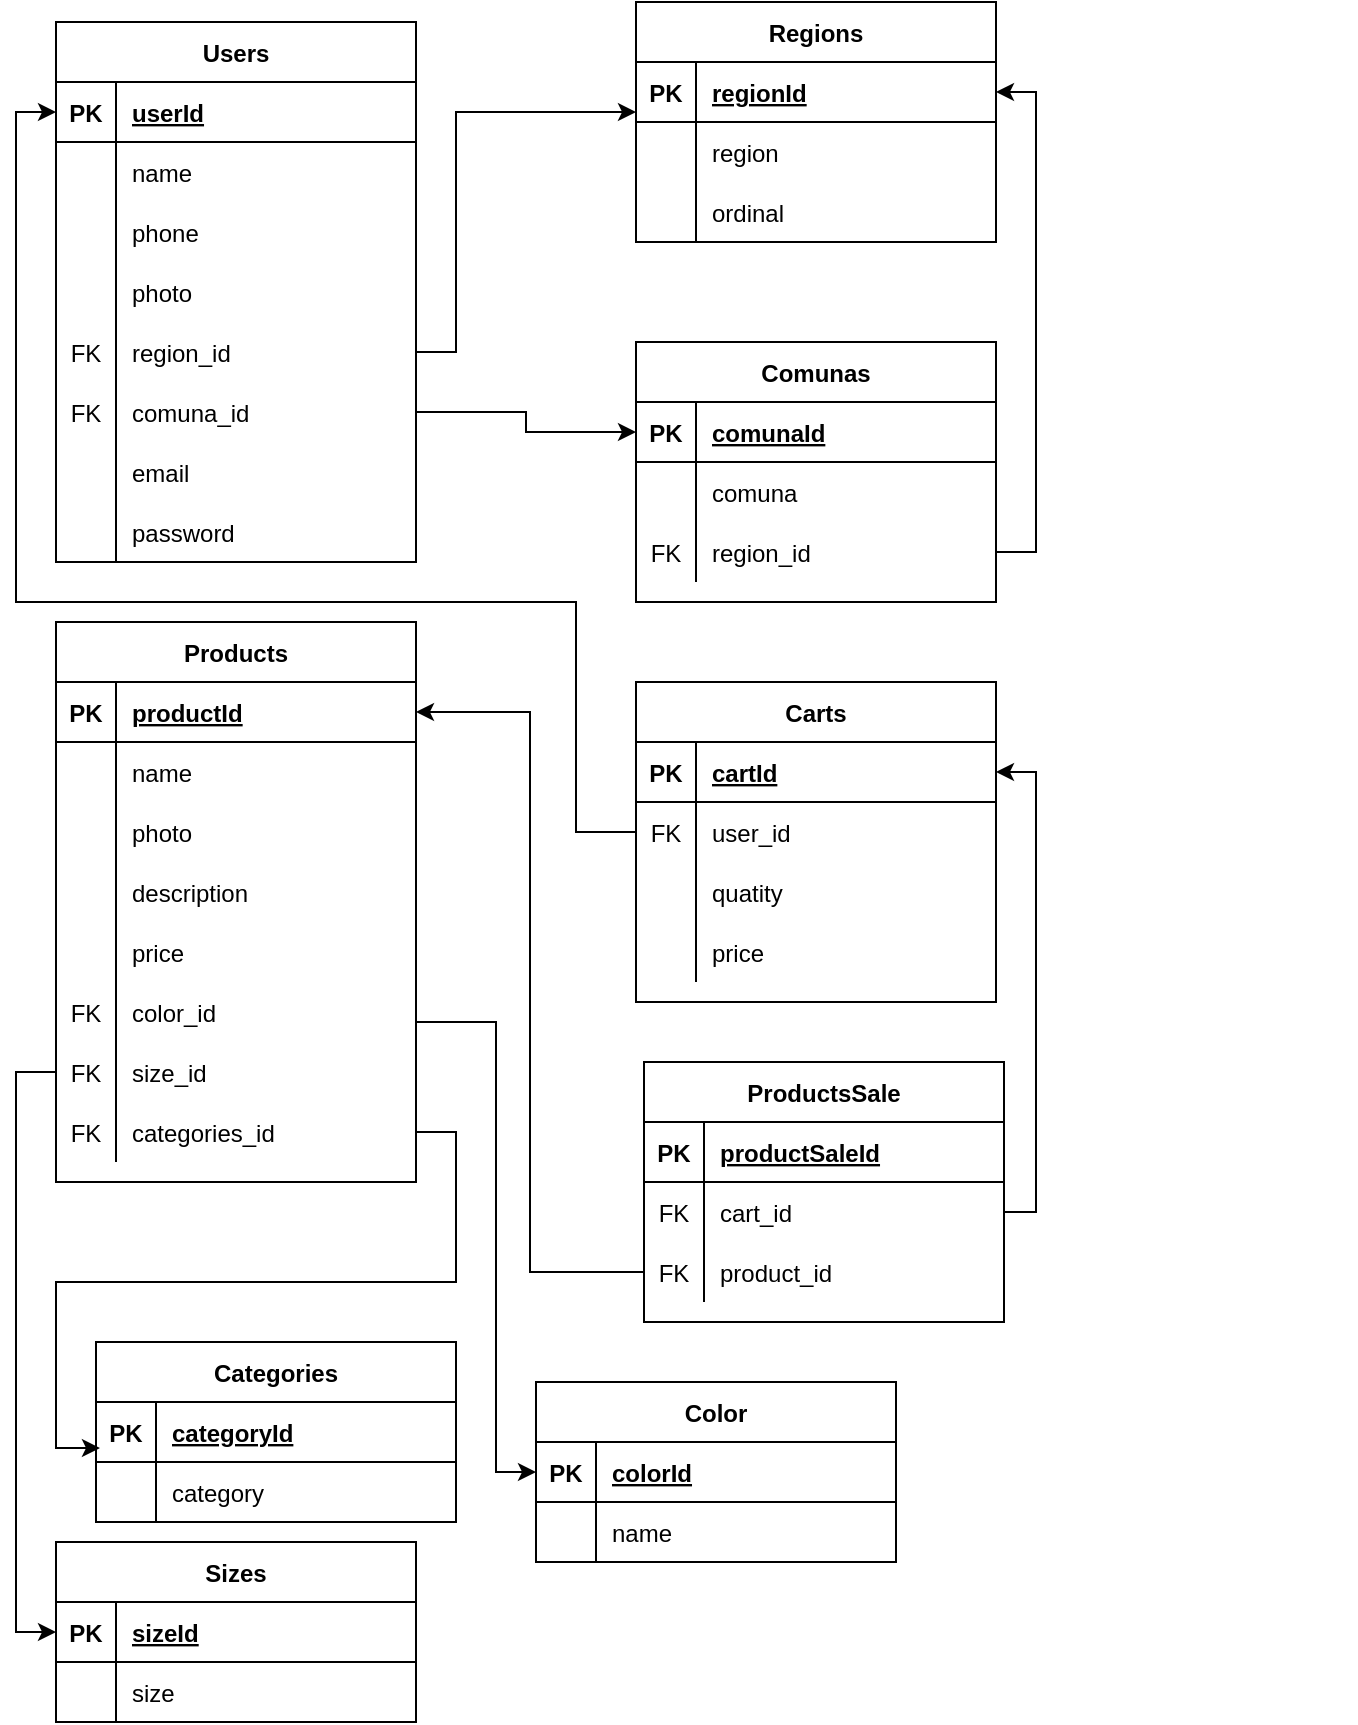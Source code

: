 <mxfile version="14.6.2" type="github">
  <diagram id="eKmeG7Pe0nA2a5U6Nq7D" name="Page-1">
    <mxGraphModel dx="700" dy="752" grid="1" gridSize="10" guides="1" tooltips="1" connect="1" arrows="1" fold="1" page="1" pageScale="1" pageWidth="827" pageHeight="1169" math="0" shadow="0">
      <root>
        <mxCell id="0" />
        <mxCell id="1" parent="0" />
        <mxCell id="IjkU4p1Ry7HqAlJTSLxm-30" value="" style="group" parent="1" vertex="1" connectable="0">
          <mxGeometry x="500" y="310" width="180" height="280" as="geometry" />
        </mxCell>
        <mxCell id="IjkU4p1Ry7HqAlJTSLxm-31" value="" style="group" parent="IjkU4p1Ry7HqAlJTSLxm-30" vertex="1" connectable="0">
          <mxGeometry x="-470" y="-290" width="180" height="280" as="geometry" />
        </mxCell>
        <mxCell id="IjkU4p1Ry7HqAlJTSLxm-1" value="Users" style="shape=table;startSize=30;container=1;collapsible=1;childLayout=tableLayout;fixedRows=1;rowLines=0;fontStyle=1;align=center;resizeLast=1;" parent="IjkU4p1Ry7HqAlJTSLxm-31" vertex="1">
          <mxGeometry width="180" height="270" as="geometry" />
        </mxCell>
        <mxCell id="IjkU4p1Ry7HqAlJTSLxm-2" value="" style="shape=partialRectangle;collapsible=0;dropTarget=0;pointerEvents=0;fillColor=none;top=0;left=0;bottom=1;right=0;points=[[0,0.5],[1,0.5]];portConstraint=eastwest;" parent="IjkU4p1Ry7HqAlJTSLxm-1" vertex="1">
          <mxGeometry y="30" width="180" height="30" as="geometry" />
        </mxCell>
        <mxCell id="IjkU4p1Ry7HqAlJTSLxm-3" value="PK" style="shape=partialRectangle;connectable=0;fillColor=none;top=0;left=0;bottom=0;right=0;fontStyle=1;overflow=hidden;" parent="IjkU4p1Ry7HqAlJTSLxm-2" vertex="1">
          <mxGeometry width="30" height="30" as="geometry" />
        </mxCell>
        <mxCell id="IjkU4p1Ry7HqAlJTSLxm-4" value="userId" style="shape=partialRectangle;connectable=0;fillColor=none;top=0;left=0;bottom=0;right=0;align=left;spacingLeft=6;fontStyle=5;overflow=hidden;" parent="IjkU4p1Ry7HqAlJTSLxm-2" vertex="1">
          <mxGeometry x="30" width="150" height="30" as="geometry" />
        </mxCell>
        <mxCell id="IjkU4p1Ry7HqAlJTSLxm-5" value="" style="shape=partialRectangle;collapsible=0;dropTarget=0;pointerEvents=0;fillColor=none;top=0;left=0;bottom=0;right=0;points=[[0,0.5],[1,0.5]];portConstraint=eastwest;" parent="IjkU4p1Ry7HqAlJTSLxm-1" vertex="1">
          <mxGeometry y="60" width="180" height="30" as="geometry" />
        </mxCell>
        <mxCell id="IjkU4p1Ry7HqAlJTSLxm-6" value="" style="shape=partialRectangle;connectable=0;fillColor=none;top=0;left=0;bottom=0;right=0;editable=1;overflow=hidden;" parent="IjkU4p1Ry7HqAlJTSLxm-5" vertex="1">
          <mxGeometry width="30" height="30" as="geometry" />
        </mxCell>
        <mxCell id="IjkU4p1Ry7HqAlJTSLxm-7" value="name" style="shape=partialRectangle;connectable=0;fillColor=none;top=0;left=0;bottom=0;right=0;align=left;spacingLeft=6;overflow=hidden;" parent="IjkU4p1Ry7HqAlJTSLxm-5" vertex="1">
          <mxGeometry x="30" width="150" height="30" as="geometry" />
        </mxCell>
        <mxCell id="IjkU4p1Ry7HqAlJTSLxm-8" value="" style="shape=partialRectangle;collapsible=0;dropTarget=0;pointerEvents=0;fillColor=none;top=0;left=0;bottom=0;right=0;points=[[0,0.5],[1,0.5]];portConstraint=eastwest;" parent="IjkU4p1Ry7HqAlJTSLxm-1" vertex="1">
          <mxGeometry y="90" width="180" height="30" as="geometry" />
        </mxCell>
        <mxCell id="IjkU4p1Ry7HqAlJTSLxm-9" value="" style="shape=partialRectangle;connectable=0;fillColor=none;top=0;left=0;bottom=0;right=0;editable=1;overflow=hidden;" parent="IjkU4p1Ry7HqAlJTSLxm-8" vertex="1">
          <mxGeometry width="30" height="30" as="geometry" />
        </mxCell>
        <mxCell id="IjkU4p1Ry7HqAlJTSLxm-10" value="phone" style="shape=partialRectangle;connectable=0;fillColor=none;top=0;left=0;bottom=0;right=0;align=left;spacingLeft=6;overflow=hidden;" parent="IjkU4p1Ry7HqAlJTSLxm-8" vertex="1">
          <mxGeometry x="30" width="150" height="30" as="geometry" />
        </mxCell>
        <mxCell id="IjkU4p1Ry7HqAlJTSLxm-11" value="" style="shape=partialRectangle;collapsible=0;dropTarget=0;pointerEvents=0;fillColor=none;top=0;left=0;bottom=0;right=0;points=[[0,0.5],[1,0.5]];portConstraint=eastwest;" parent="IjkU4p1Ry7HqAlJTSLxm-1" vertex="1">
          <mxGeometry y="120" width="180" height="30" as="geometry" />
        </mxCell>
        <mxCell id="IjkU4p1Ry7HqAlJTSLxm-12" value="" style="shape=partialRectangle;connectable=0;fillColor=none;top=0;left=0;bottom=0;right=0;editable=1;overflow=hidden;" parent="IjkU4p1Ry7HqAlJTSLxm-11" vertex="1">
          <mxGeometry width="30" height="30" as="geometry" />
        </mxCell>
        <mxCell id="IjkU4p1Ry7HqAlJTSLxm-13" value="photo" style="shape=partialRectangle;connectable=0;fillColor=none;top=0;left=0;bottom=0;right=0;align=left;spacingLeft=6;overflow=hidden;" parent="IjkU4p1Ry7HqAlJTSLxm-11" vertex="1">
          <mxGeometry x="30" width="150" height="30" as="geometry" />
        </mxCell>
        <mxCell id="IjkU4p1Ry7HqAlJTSLxm-48" value="" style="shape=partialRectangle;collapsible=0;dropTarget=0;pointerEvents=0;fillColor=none;top=0;left=0;bottom=0;right=0;points=[[0,0.5],[1,0.5]];portConstraint=eastwest;" parent="IjkU4p1Ry7HqAlJTSLxm-1" vertex="1">
          <mxGeometry y="150" width="180" height="30" as="geometry" />
        </mxCell>
        <mxCell id="IjkU4p1Ry7HqAlJTSLxm-49" value="FK" style="shape=partialRectangle;connectable=0;fillColor=none;top=0;left=0;bottom=0;right=0;editable=1;overflow=hidden;" parent="IjkU4p1Ry7HqAlJTSLxm-48" vertex="1">
          <mxGeometry width="30" height="30" as="geometry" />
        </mxCell>
        <mxCell id="IjkU4p1Ry7HqAlJTSLxm-50" value="region_id" style="shape=partialRectangle;connectable=0;fillColor=none;top=0;left=0;bottom=0;right=0;align=left;spacingLeft=6;overflow=hidden;" parent="IjkU4p1Ry7HqAlJTSLxm-48" vertex="1">
          <mxGeometry x="30" width="150" height="30" as="geometry" />
        </mxCell>
        <mxCell id="IjkU4p1Ry7HqAlJTSLxm-67" value="" style="shape=partialRectangle;collapsible=0;dropTarget=0;pointerEvents=0;fillColor=none;top=0;left=0;bottom=0;right=0;points=[[0,0.5],[1,0.5]];portConstraint=eastwest;" parent="IjkU4p1Ry7HqAlJTSLxm-1" vertex="1">
          <mxGeometry y="180" width="180" height="30" as="geometry" />
        </mxCell>
        <mxCell id="IjkU4p1Ry7HqAlJTSLxm-68" value="" style="shape=partialRectangle;connectable=0;fillColor=none;top=0;left=0;bottom=0;right=0;editable=1;overflow=hidden;" parent="IjkU4p1Ry7HqAlJTSLxm-67" vertex="1">
          <mxGeometry width="30" height="30" as="geometry" />
        </mxCell>
        <mxCell id="IjkU4p1Ry7HqAlJTSLxm-69" value="comuna_id" style="shape=partialRectangle;connectable=0;fillColor=none;top=0;left=0;bottom=0;right=0;align=left;spacingLeft=6;overflow=hidden;" parent="IjkU4p1Ry7HqAlJTSLxm-67" vertex="1">
          <mxGeometry x="30" width="150" height="30" as="geometry" />
        </mxCell>
        <mxCell id="IjkU4p1Ry7HqAlJTSLxm-70" value="" style="shape=partialRectangle;collapsible=0;dropTarget=0;pointerEvents=0;fillColor=none;top=0;left=0;bottom=0;right=0;points=[[0,0.5],[1,0.5]];portConstraint=eastwest;" parent="IjkU4p1Ry7HqAlJTSLxm-1" vertex="1">
          <mxGeometry y="210" width="180" height="30" as="geometry" />
        </mxCell>
        <mxCell id="IjkU4p1Ry7HqAlJTSLxm-71" value="" style="shape=partialRectangle;connectable=0;fillColor=none;top=0;left=0;bottom=0;right=0;editable=1;overflow=hidden;" parent="IjkU4p1Ry7HqAlJTSLxm-70" vertex="1">
          <mxGeometry width="30" height="30" as="geometry" />
        </mxCell>
        <mxCell id="IjkU4p1Ry7HqAlJTSLxm-72" value="email" style="shape=partialRectangle;connectable=0;fillColor=none;top=0;left=0;bottom=0;right=0;align=left;spacingLeft=6;overflow=hidden;" parent="IjkU4p1Ry7HqAlJTSLxm-70" vertex="1">
          <mxGeometry x="30" width="150" height="30" as="geometry" />
        </mxCell>
        <mxCell id="IjkU4p1Ry7HqAlJTSLxm-73" value="" style="shape=partialRectangle;collapsible=0;dropTarget=0;pointerEvents=0;fillColor=none;top=0;left=0;bottom=0;right=0;points=[[0,0.5],[1,0.5]];portConstraint=eastwest;" parent="IjkU4p1Ry7HqAlJTSLxm-1" vertex="1">
          <mxGeometry y="240" width="180" height="30" as="geometry" />
        </mxCell>
        <mxCell id="IjkU4p1Ry7HqAlJTSLxm-74" value="" style="shape=partialRectangle;connectable=0;fillColor=none;top=0;left=0;bottom=0;right=0;editable=1;overflow=hidden;" parent="IjkU4p1Ry7HqAlJTSLxm-73" vertex="1">
          <mxGeometry width="30" height="30" as="geometry" />
        </mxCell>
        <mxCell id="IjkU4p1Ry7HqAlJTSLxm-75" value="password" style="shape=partialRectangle;connectable=0;fillColor=none;top=0;left=0;bottom=0;right=0;align=left;spacingLeft=6;overflow=hidden;" parent="IjkU4p1Ry7HqAlJTSLxm-73" vertex="1">
          <mxGeometry x="30" width="150" height="30" as="geometry" />
        </mxCell>
        <mxCell id="IjkU4p1Ry7HqAlJTSLxm-14" value="" style="shape=partialRectangle;collapsible=0;dropTarget=0;pointerEvents=0;fillColor=none;top=0;left=0;bottom=0;right=0;points=[[0,0.5],[1,0.5]];portConstraint=eastwest;" parent="IjkU4p1Ry7HqAlJTSLxm-31" vertex="1">
          <mxGeometry y="150" width="180" height="30" as="geometry" />
        </mxCell>
        <mxCell id="IjkU4p1Ry7HqAlJTSLxm-17" value="" style="shape=partialRectangle;collapsible=0;dropTarget=0;pointerEvents=0;fillColor=none;top=0;left=0;bottom=0;right=0;points=[[0,0.5],[1,0.5]];portConstraint=eastwest;" parent="IjkU4p1Ry7HqAlJTSLxm-31" vertex="1">
          <mxGeometry y="180" width="180" height="30" as="geometry" />
        </mxCell>
        <mxCell id="IjkU4p1Ry7HqAlJTSLxm-18" value="FK" style="shape=partialRectangle;connectable=0;fillColor=none;top=0;left=0;bottom=0;right=0;editable=1;overflow=hidden;" parent="IjkU4p1Ry7HqAlJTSLxm-17" vertex="1">
          <mxGeometry width="30" height="30" as="geometry" />
        </mxCell>
        <mxCell id="IjkU4p1Ry7HqAlJTSLxm-23" value="" style="shape=partialRectangle;collapsible=0;dropTarget=0;pointerEvents=0;fillColor=none;top=0;left=0;bottom=0;right=0;points=[[0,0.5],[1,0.5]];portConstraint=eastwest;" parent="IjkU4p1Ry7HqAlJTSLxm-31" vertex="1">
          <mxGeometry y="245" width="180" height="30" as="geometry" />
        </mxCell>
        <mxCell id="IjkU4p1Ry7HqAlJTSLxm-24" value="" style="shape=partialRectangle;connectable=0;fillColor=none;top=0;left=0;bottom=0;right=0;editable=1;overflow=hidden;" parent="IjkU4p1Ry7HqAlJTSLxm-23" vertex="1">
          <mxGeometry width="30" height="30" as="geometry" />
        </mxCell>
        <mxCell id="IjkU4p1Ry7HqAlJTSLxm-32" value="Products" style="shape=table;startSize=30;container=1;collapsible=1;childLayout=tableLayout;fixedRows=1;rowLines=0;fontStyle=1;align=center;resizeLast=1;" parent="1" vertex="1">
          <mxGeometry x="30" y="320" width="180" height="280" as="geometry" />
        </mxCell>
        <mxCell id="IjkU4p1Ry7HqAlJTSLxm-33" value="" style="shape=partialRectangle;collapsible=0;dropTarget=0;pointerEvents=0;fillColor=none;top=0;left=0;bottom=1;right=0;points=[[0,0.5],[1,0.5]];portConstraint=eastwest;" parent="IjkU4p1Ry7HqAlJTSLxm-32" vertex="1">
          <mxGeometry y="30" width="180" height="30" as="geometry" />
        </mxCell>
        <mxCell id="IjkU4p1Ry7HqAlJTSLxm-34" value="PK" style="shape=partialRectangle;connectable=0;fillColor=none;top=0;left=0;bottom=0;right=0;fontStyle=1;overflow=hidden;" parent="IjkU4p1Ry7HqAlJTSLxm-33" vertex="1">
          <mxGeometry width="30" height="30" as="geometry" />
        </mxCell>
        <mxCell id="IjkU4p1Ry7HqAlJTSLxm-35" value="productId" style="shape=partialRectangle;connectable=0;fillColor=none;top=0;left=0;bottom=0;right=0;align=left;spacingLeft=6;fontStyle=5;overflow=hidden;" parent="IjkU4p1Ry7HqAlJTSLxm-33" vertex="1">
          <mxGeometry x="30" width="150" height="30" as="geometry" />
        </mxCell>
        <mxCell id="IjkU4p1Ry7HqAlJTSLxm-36" value="" style="shape=partialRectangle;collapsible=0;dropTarget=0;pointerEvents=0;fillColor=none;top=0;left=0;bottom=0;right=0;points=[[0,0.5],[1,0.5]];portConstraint=eastwest;" parent="IjkU4p1Ry7HqAlJTSLxm-32" vertex="1">
          <mxGeometry y="60" width="180" height="30" as="geometry" />
        </mxCell>
        <mxCell id="IjkU4p1Ry7HqAlJTSLxm-37" value="" style="shape=partialRectangle;connectable=0;fillColor=none;top=0;left=0;bottom=0;right=0;editable=1;overflow=hidden;" parent="IjkU4p1Ry7HqAlJTSLxm-36" vertex="1">
          <mxGeometry width="30" height="30" as="geometry" />
        </mxCell>
        <mxCell id="IjkU4p1Ry7HqAlJTSLxm-38" value="name" style="shape=partialRectangle;connectable=0;fillColor=none;top=0;left=0;bottom=0;right=0;align=left;spacingLeft=6;overflow=hidden;" parent="IjkU4p1Ry7HqAlJTSLxm-36" vertex="1">
          <mxGeometry x="30" width="150" height="30" as="geometry" />
        </mxCell>
        <mxCell id="IjkU4p1Ry7HqAlJTSLxm-39" value="" style="shape=partialRectangle;collapsible=0;dropTarget=0;pointerEvents=0;fillColor=none;top=0;left=0;bottom=0;right=0;points=[[0,0.5],[1,0.5]];portConstraint=eastwest;" parent="IjkU4p1Ry7HqAlJTSLxm-32" vertex="1">
          <mxGeometry y="90" width="180" height="30" as="geometry" />
        </mxCell>
        <mxCell id="IjkU4p1Ry7HqAlJTSLxm-40" value="" style="shape=partialRectangle;connectable=0;fillColor=none;top=0;left=0;bottom=0;right=0;editable=1;overflow=hidden;" parent="IjkU4p1Ry7HqAlJTSLxm-39" vertex="1">
          <mxGeometry width="30" height="30" as="geometry" />
        </mxCell>
        <mxCell id="IjkU4p1Ry7HqAlJTSLxm-41" value="photo" style="shape=partialRectangle;connectable=0;fillColor=none;top=0;left=0;bottom=0;right=0;align=left;spacingLeft=6;overflow=hidden;" parent="IjkU4p1Ry7HqAlJTSLxm-39" vertex="1">
          <mxGeometry x="30" width="150" height="30" as="geometry" />
        </mxCell>
        <mxCell id="IjkU4p1Ry7HqAlJTSLxm-42" value="" style="shape=partialRectangle;collapsible=0;dropTarget=0;pointerEvents=0;fillColor=none;top=0;left=0;bottom=0;right=0;points=[[0,0.5],[1,0.5]];portConstraint=eastwest;" parent="IjkU4p1Ry7HqAlJTSLxm-32" vertex="1">
          <mxGeometry y="120" width="180" height="30" as="geometry" />
        </mxCell>
        <mxCell id="IjkU4p1Ry7HqAlJTSLxm-43" value="" style="shape=partialRectangle;connectable=0;fillColor=none;top=0;left=0;bottom=0;right=0;editable=1;overflow=hidden;" parent="IjkU4p1Ry7HqAlJTSLxm-42" vertex="1">
          <mxGeometry width="30" height="30" as="geometry" />
        </mxCell>
        <mxCell id="IjkU4p1Ry7HqAlJTSLxm-44" value="description" style="shape=partialRectangle;connectable=0;fillColor=none;top=0;left=0;bottom=0;right=0;align=left;spacingLeft=6;overflow=hidden;" parent="IjkU4p1Ry7HqAlJTSLxm-42" vertex="1">
          <mxGeometry x="30" width="150" height="30" as="geometry" />
        </mxCell>
        <mxCell id="IjkU4p1Ry7HqAlJTSLxm-45" value="" style="shape=partialRectangle;collapsible=0;dropTarget=0;pointerEvents=0;fillColor=none;top=0;left=0;bottom=0;right=0;points=[[0,0.5],[1,0.5]];portConstraint=eastwest;" parent="IjkU4p1Ry7HqAlJTSLxm-32" vertex="1">
          <mxGeometry y="150" width="180" height="30" as="geometry" />
        </mxCell>
        <mxCell id="IjkU4p1Ry7HqAlJTSLxm-46" value="" style="shape=partialRectangle;connectable=0;fillColor=none;top=0;left=0;bottom=0;right=0;editable=1;overflow=hidden;" parent="IjkU4p1Ry7HqAlJTSLxm-45" vertex="1">
          <mxGeometry width="30" height="30" as="geometry" />
        </mxCell>
        <mxCell id="IjkU4p1Ry7HqAlJTSLxm-47" value="price" style="shape=partialRectangle;connectable=0;fillColor=none;top=0;left=0;bottom=0;right=0;align=left;spacingLeft=6;overflow=hidden;" parent="IjkU4p1Ry7HqAlJTSLxm-45" vertex="1">
          <mxGeometry x="30" width="150" height="30" as="geometry" />
        </mxCell>
        <mxCell id="IjkU4p1Ry7HqAlJTSLxm-76" value="" style="shape=partialRectangle;collapsible=0;dropTarget=0;pointerEvents=0;fillColor=none;top=0;left=0;bottom=0;right=0;points=[[0,0.5],[1,0.5]];portConstraint=eastwest;" parent="IjkU4p1Ry7HqAlJTSLxm-32" vertex="1">
          <mxGeometry y="180" width="180" height="30" as="geometry" />
        </mxCell>
        <mxCell id="IjkU4p1Ry7HqAlJTSLxm-77" value="FK" style="shape=partialRectangle;connectable=0;fillColor=none;top=0;left=0;bottom=0;right=0;editable=1;overflow=hidden;" parent="IjkU4p1Ry7HqAlJTSLxm-76" vertex="1">
          <mxGeometry width="30" height="30" as="geometry" />
        </mxCell>
        <mxCell id="IjkU4p1Ry7HqAlJTSLxm-78" value="color_id" style="shape=partialRectangle;connectable=0;fillColor=none;top=0;left=0;bottom=0;right=0;align=left;spacingLeft=6;overflow=hidden;" parent="IjkU4p1Ry7HqAlJTSLxm-76" vertex="1">
          <mxGeometry x="30" width="150" height="30" as="geometry" />
        </mxCell>
        <mxCell id="IjkU4p1Ry7HqAlJTSLxm-79" value="" style="shape=partialRectangle;collapsible=0;dropTarget=0;pointerEvents=0;fillColor=none;top=0;left=0;bottom=0;right=0;points=[[0,0.5],[1,0.5]];portConstraint=eastwest;" parent="IjkU4p1Ry7HqAlJTSLxm-32" vertex="1">
          <mxGeometry y="210" width="180" height="30" as="geometry" />
        </mxCell>
        <mxCell id="IjkU4p1Ry7HqAlJTSLxm-80" value="FK" style="shape=partialRectangle;connectable=0;fillColor=none;top=0;left=0;bottom=0;right=0;editable=1;overflow=hidden;" parent="IjkU4p1Ry7HqAlJTSLxm-79" vertex="1">
          <mxGeometry width="30" height="30" as="geometry" />
        </mxCell>
        <mxCell id="IjkU4p1Ry7HqAlJTSLxm-81" value="size_id" style="shape=partialRectangle;connectable=0;fillColor=none;top=0;left=0;bottom=0;right=0;align=left;spacingLeft=6;overflow=hidden;" parent="IjkU4p1Ry7HqAlJTSLxm-79" vertex="1">
          <mxGeometry x="30" width="150" height="30" as="geometry" />
        </mxCell>
        <mxCell id="IjkU4p1Ry7HqAlJTSLxm-82" value="" style="shape=partialRectangle;collapsible=0;dropTarget=0;pointerEvents=0;fillColor=none;top=0;left=0;bottom=0;right=0;points=[[0,0.5],[1,0.5]];portConstraint=eastwest;" parent="IjkU4p1Ry7HqAlJTSLxm-32" vertex="1">
          <mxGeometry y="240" width="180" height="30" as="geometry" />
        </mxCell>
        <mxCell id="IjkU4p1Ry7HqAlJTSLxm-83" value="FK" style="shape=partialRectangle;connectable=0;fillColor=none;top=0;left=0;bottom=0;right=0;editable=1;overflow=hidden;" parent="IjkU4p1Ry7HqAlJTSLxm-82" vertex="1">
          <mxGeometry width="30" height="30" as="geometry" />
        </mxCell>
        <mxCell id="IjkU4p1Ry7HqAlJTSLxm-84" value="categories_id" style="shape=partialRectangle;connectable=0;fillColor=none;top=0;left=0;bottom=0;right=0;align=left;spacingLeft=6;overflow=hidden;" parent="IjkU4p1Ry7HqAlJTSLxm-82" vertex="1">
          <mxGeometry x="30" width="150" height="30" as="geometry" />
        </mxCell>
        <mxCell id="IjkU4p1Ry7HqAlJTSLxm-85" value="Color" style="shape=table;startSize=30;container=1;collapsible=1;childLayout=tableLayout;fixedRows=1;rowLines=0;fontStyle=1;align=center;resizeLast=1;" parent="1" vertex="1">
          <mxGeometry x="270" y="700" width="180" height="90" as="geometry" />
        </mxCell>
        <mxCell id="IjkU4p1Ry7HqAlJTSLxm-86" value="" style="shape=partialRectangle;collapsible=0;dropTarget=0;pointerEvents=0;fillColor=none;top=0;left=0;bottom=1;right=0;points=[[0,0.5],[1,0.5]];portConstraint=eastwest;" parent="IjkU4p1Ry7HqAlJTSLxm-85" vertex="1">
          <mxGeometry y="30" width="180" height="30" as="geometry" />
        </mxCell>
        <mxCell id="IjkU4p1Ry7HqAlJTSLxm-87" value="PK" style="shape=partialRectangle;connectable=0;fillColor=none;top=0;left=0;bottom=0;right=0;fontStyle=1;overflow=hidden;" parent="IjkU4p1Ry7HqAlJTSLxm-86" vertex="1">
          <mxGeometry width="30" height="30" as="geometry" />
        </mxCell>
        <mxCell id="IjkU4p1Ry7HqAlJTSLxm-88" value="colorId" style="shape=partialRectangle;connectable=0;fillColor=none;top=0;left=0;bottom=0;right=0;align=left;spacingLeft=6;fontStyle=5;overflow=hidden;" parent="IjkU4p1Ry7HqAlJTSLxm-86" vertex="1">
          <mxGeometry x="30" width="150" height="30" as="geometry" />
        </mxCell>
        <mxCell id="IjkU4p1Ry7HqAlJTSLxm-89" value="" style="shape=partialRectangle;collapsible=0;dropTarget=0;pointerEvents=0;fillColor=none;top=0;left=0;bottom=0;right=0;points=[[0,0.5],[1,0.5]];portConstraint=eastwest;" parent="IjkU4p1Ry7HqAlJTSLxm-85" vertex="1">
          <mxGeometry y="60" width="180" height="30" as="geometry" />
        </mxCell>
        <mxCell id="IjkU4p1Ry7HqAlJTSLxm-90" value="" style="shape=partialRectangle;connectable=0;fillColor=none;top=0;left=0;bottom=0;right=0;editable=1;overflow=hidden;" parent="IjkU4p1Ry7HqAlJTSLxm-89" vertex="1">
          <mxGeometry width="30" height="30" as="geometry" />
        </mxCell>
        <mxCell id="IjkU4p1Ry7HqAlJTSLxm-91" value="name" style="shape=partialRectangle;connectable=0;fillColor=none;top=0;left=0;bottom=0;right=0;align=left;spacingLeft=6;overflow=hidden;" parent="IjkU4p1Ry7HqAlJTSLxm-89" vertex="1">
          <mxGeometry x="30" width="150" height="30" as="geometry" />
        </mxCell>
        <mxCell id="IjkU4p1Ry7HqAlJTSLxm-98" style="edgeStyle=orthogonalEdgeStyle;rounded=0;orthogonalLoop=1;jettySize=auto;html=1;entryX=0;entryY=0.5;entryDx=0;entryDy=0;exitX=1;exitY=0.5;exitDx=0;exitDy=0;" parent="1" source="IjkU4p1Ry7HqAlJTSLxm-76" target="IjkU4p1Ry7HqAlJTSLxm-86" edge="1">
          <mxGeometry relative="1" as="geometry">
            <Array as="points">
              <mxPoint x="210" y="520" />
              <mxPoint x="250" y="520" />
            </Array>
          </mxGeometry>
        </mxCell>
        <mxCell id="IjkU4p1Ry7HqAlJTSLxm-100" style="edgeStyle=orthogonalEdgeStyle;rounded=0;orthogonalLoop=1;jettySize=auto;html=1;entryX=0;entryY=0.5;entryDx=0;entryDy=0;" parent="1" source="IjkU4p1Ry7HqAlJTSLxm-79" target="IjkU4p1Ry7HqAlJTSLxm-102" edge="1">
          <mxGeometry relative="1" as="geometry">
            <mxPoint x="320" y="570" as="targetPoint" />
            <Array as="points">
              <mxPoint x="10" y="545" />
            </Array>
          </mxGeometry>
        </mxCell>
        <mxCell id="IjkU4p1Ry7HqAlJTSLxm-101" value="Sizes" style="shape=table;startSize=30;container=1;collapsible=1;childLayout=tableLayout;fixedRows=1;rowLines=0;fontStyle=1;align=center;resizeLast=1;fillColor=#ffffff;gradientColor=none;" parent="1" vertex="1">
          <mxGeometry x="30" y="780" width="180" height="90" as="geometry" />
        </mxCell>
        <mxCell id="IjkU4p1Ry7HqAlJTSLxm-102" value="" style="shape=partialRectangle;collapsible=0;dropTarget=0;pointerEvents=0;fillColor=none;top=0;left=0;bottom=1;right=0;points=[[0,0.5],[1,0.5]];portConstraint=eastwest;" parent="IjkU4p1Ry7HqAlJTSLxm-101" vertex="1">
          <mxGeometry y="30" width="180" height="30" as="geometry" />
        </mxCell>
        <mxCell id="IjkU4p1Ry7HqAlJTSLxm-103" value="PK" style="shape=partialRectangle;connectable=0;fillColor=none;top=0;left=0;bottom=0;right=0;fontStyle=1;overflow=hidden;" parent="IjkU4p1Ry7HqAlJTSLxm-102" vertex="1">
          <mxGeometry width="30" height="30" as="geometry" />
        </mxCell>
        <mxCell id="IjkU4p1Ry7HqAlJTSLxm-104" value="sizeId" style="shape=partialRectangle;connectable=0;fillColor=none;top=0;left=0;bottom=0;right=0;align=left;spacingLeft=6;fontStyle=5;overflow=hidden;" parent="IjkU4p1Ry7HqAlJTSLxm-102" vertex="1">
          <mxGeometry x="30" width="150" height="30" as="geometry" />
        </mxCell>
        <mxCell id="IjkU4p1Ry7HqAlJTSLxm-105" value="" style="shape=partialRectangle;collapsible=0;dropTarget=0;pointerEvents=0;fillColor=none;top=0;left=0;bottom=0;right=0;points=[[0,0.5],[1,0.5]];portConstraint=eastwest;" parent="IjkU4p1Ry7HqAlJTSLxm-101" vertex="1">
          <mxGeometry y="60" width="180" height="30" as="geometry" />
        </mxCell>
        <mxCell id="IjkU4p1Ry7HqAlJTSLxm-106" value="" style="shape=partialRectangle;connectable=0;fillColor=none;top=0;left=0;bottom=0;right=0;editable=1;overflow=hidden;" parent="IjkU4p1Ry7HqAlJTSLxm-105" vertex="1">
          <mxGeometry width="30" height="30" as="geometry" />
        </mxCell>
        <mxCell id="IjkU4p1Ry7HqAlJTSLxm-107" value="size" style="shape=partialRectangle;connectable=0;fillColor=none;top=0;left=0;bottom=0;right=0;align=left;spacingLeft=6;overflow=hidden;" parent="IjkU4p1Ry7HqAlJTSLxm-105" vertex="1">
          <mxGeometry x="30" width="150" height="30" as="geometry" />
        </mxCell>
        <mxCell id="IjkU4p1Ry7HqAlJTSLxm-114" value="Categories" style="shape=table;startSize=30;container=1;collapsible=1;childLayout=tableLayout;fixedRows=1;rowLines=0;fontStyle=1;align=center;resizeLast=1;fillColor=#ffffff;gradientColor=none;" parent="1" vertex="1">
          <mxGeometry x="50" y="680" width="180" height="90" as="geometry" />
        </mxCell>
        <mxCell id="IjkU4p1Ry7HqAlJTSLxm-115" value="" style="shape=partialRectangle;collapsible=0;dropTarget=0;pointerEvents=0;fillColor=none;top=0;left=0;bottom=1;right=0;points=[[0,0.5],[1,0.5]];portConstraint=eastwest;" parent="IjkU4p1Ry7HqAlJTSLxm-114" vertex="1">
          <mxGeometry y="30" width="180" height="30" as="geometry" />
        </mxCell>
        <mxCell id="IjkU4p1Ry7HqAlJTSLxm-116" value="PK" style="shape=partialRectangle;connectable=0;fillColor=none;top=0;left=0;bottom=0;right=0;fontStyle=1;overflow=hidden;" parent="IjkU4p1Ry7HqAlJTSLxm-115" vertex="1">
          <mxGeometry width="30" height="30" as="geometry" />
        </mxCell>
        <mxCell id="IjkU4p1Ry7HqAlJTSLxm-117" value="categoryId" style="shape=partialRectangle;connectable=0;fillColor=none;top=0;left=0;bottom=0;right=0;align=left;spacingLeft=6;fontStyle=5;overflow=hidden;" parent="IjkU4p1Ry7HqAlJTSLxm-115" vertex="1">
          <mxGeometry x="30" width="150" height="30" as="geometry" />
        </mxCell>
        <mxCell id="IjkU4p1Ry7HqAlJTSLxm-118" value="" style="shape=partialRectangle;collapsible=0;dropTarget=0;pointerEvents=0;fillColor=none;top=0;left=0;bottom=0;right=0;points=[[0,0.5],[1,0.5]];portConstraint=eastwest;" parent="IjkU4p1Ry7HqAlJTSLxm-114" vertex="1">
          <mxGeometry y="60" width="180" height="30" as="geometry" />
        </mxCell>
        <mxCell id="IjkU4p1Ry7HqAlJTSLxm-119" value="" style="shape=partialRectangle;connectable=0;fillColor=none;top=0;left=0;bottom=0;right=0;editable=1;overflow=hidden;" parent="IjkU4p1Ry7HqAlJTSLxm-118" vertex="1">
          <mxGeometry width="30" height="30" as="geometry" />
        </mxCell>
        <mxCell id="IjkU4p1Ry7HqAlJTSLxm-120" value="category" style="shape=partialRectangle;connectable=0;fillColor=none;top=0;left=0;bottom=0;right=0;align=left;spacingLeft=6;overflow=hidden;" parent="IjkU4p1Ry7HqAlJTSLxm-118" vertex="1">
          <mxGeometry x="30" width="150" height="30" as="geometry" />
        </mxCell>
        <mxCell id="IjkU4p1Ry7HqAlJTSLxm-127" style="edgeStyle=orthogonalEdgeStyle;rounded=0;orthogonalLoop=1;jettySize=auto;html=1;entryX=0.011;entryY=0.767;entryDx=0;entryDy=0;entryPerimeter=0;" parent="1" source="IjkU4p1Ry7HqAlJTSLxm-82" target="IjkU4p1Ry7HqAlJTSLxm-115" edge="1">
          <mxGeometry relative="1" as="geometry" />
        </mxCell>
        <mxCell id="IjkU4p1Ry7HqAlJTSLxm-128" value="Regions" style="shape=table;startSize=30;container=1;collapsible=1;childLayout=tableLayout;fixedRows=1;rowLines=0;fontStyle=1;align=center;resizeLast=1;fillColor=#ffffff;gradientColor=none;" parent="1" vertex="1">
          <mxGeometry x="320" y="10" width="180" height="120" as="geometry" />
        </mxCell>
        <mxCell id="IjkU4p1Ry7HqAlJTSLxm-129" value="" style="shape=partialRectangle;collapsible=0;dropTarget=0;pointerEvents=0;fillColor=none;top=0;left=0;bottom=1;right=0;points=[[0,0.5],[1,0.5]];portConstraint=eastwest;" parent="IjkU4p1Ry7HqAlJTSLxm-128" vertex="1">
          <mxGeometry y="30" width="180" height="30" as="geometry" />
        </mxCell>
        <mxCell id="IjkU4p1Ry7HqAlJTSLxm-130" value="PK" style="shape=partialRectangle;connectable=0;fillColor=none;top=0;left=0;bottom=0;right=0;fontStyle=1;overflow=hidden;" parent="IjkU4p1Ry7HqAlJTSLxm-129" vertex="1">
          <mxGeometry width="30" height="30" as="geometry" />
        </mxCell>
        <mxCell id="IjkU4p1Ry7HqAlJTSLxm-131" value="regionId" style="shape=partialRectangle;connectable=0;fillColor=none;top=0;left=0;bottom=0;right=0;align=left;spacingLeft=6;fontStyle=5;overflow=hidden;" parent="IjkU4p1Ry7HqAlJTSLxm-129" vertex="1">
          <mxGeometry x="30" width="150" height="30" as="geometry" />
        </mxCell>
        <mxCell id="IjkU4p1Ry7HqAlJTSLxm-132" value="" style="shape=partialRectangle;collapsible=0;dropTarget=0;pointerEvents=0;fillColor=none;top=0;left=0;bottom=0;right=0;points=[[0,0.5],[1,0.5]];portConstraint=eastwest;" parent="IjkU4p1Ry7HqAlJTSLxm-128" vertex="1">
          <mxGeometry y="60" width="180" height="30" as="geometry" />
        </mxCell>
        <mxCell id="IjkU4p1Ry7HqAlJTSLxm-133" value="" style="shape=partialRectangle;connectable=0;fillColor=none;top=0;left=0;bottom=0;right=0;editable=1;overflow=hidden;" parent="IjkU4p1Ry7HqAlJTSLxm-132" vertex="1">
          <mxGeometry width="30" height="30" as="geometry" />
        </mxCell>
        <mxCell id="IjkU4p1Ry7HqAlJTSLxm-134" value="region" style="shape=partialRectangle;connectable=0;fillColor=none;top=0;left=0;bottom=0;right=0;align=left;spacingLeft=6;overflow=hidden;" parent="IjkU4p1Ry7HqAlJTSLxm-132" vertex="1">
          <mxGeometry x="30" width="150" height="30" as="geometry" />
        </mxCell>
        <mxCell id="IjkU4p1Ry7HqAlJTSLxm-209" value="" style="shape=partialRectangle;collapsible=0;dropTarget=0;pointerEvents=0;fillColor=none;top=0;left=0;bottom=0;right=0;points=[[0,0.5],[1,0.5]];portConstraint=eastwest;" parent="IjkU4p1Ry7HqAlJTSLxm-128" vertex="1">
          <mxGeometry y="90" width="180" height="30" as="geometry" />
        </mxCell>
        <mxCell id="IjkU4p1Ry7HqAlJTSLxm-210" value="" style="shape=partialRectangle;connectable=0;fillColor=none;top=0;left=0;bottom=0;right=0;editable=1;overflow=hidden;" parent="IjkU4p1Ry7HqAlJTSLxm-209" vertex="1">
          <mxGeometry width="30" height="30" as="geometry" />
        </mxCell>
        <mxCell id="IjkU4p1Ry7HqAlJTSLxm-211" value="ordinal" style="shape=partialRectangle;connectable=0;fillColor=none;top=0;left=0;bottom=0;right=0;align=left;spacingLeft=6;overflow=hidden;" parent="IjkU4p1Ry7HqAlJTSLxm-209" vertex="1">
          <mxGeometry x="30" width="150" height="30" as="geometry" />
        </mxCell>
        <mxCell id="IjkU4p1Ry7HqAlJTSLxm-141" value="Comunas" style="shape=table;startSize=30;container=1;collapsible=1;childLayout=tableLayout;fixedRows=1;rowLines=0;fontStyle=1;align=center;resizeLast=1;fillColor=#ffffff;gradientColor=none;" parent="1" vertex="1">
          <mxGeometry x="320" y="180" width="180" height="130" as="geometry" />
        </mxCell>
        <mxCell id="IjkU4p1Ry7HqAlJTSLxm-142" value="" style="shape=partialRectangle;collapsible=0;dropTarget=0;pointerEvents=0;fillColor=none;top=0;left=0;bottom=1;right=0;points=[[0,0.5],[1,0.5]];portConstraint=eastwest;" parent="IjkU4p1Ry7HqAlJTSLxm-141" vertex="1">
          <mxGeometry y="30" width="180" height="30" as="geometry" />
        </mxCell>
        <mxCell id="IjkU4p1Ry7HqAlJTSLxm-143" value="PK" style="shape=partialRectangle;connectable=0;fillColor=none;top=0;left=0;bottom=0;right=0;fontStyle=1;overflow=hidden;" parent="IjkU4p1Ry7HqAlJTSLxm-142" vertex="1">
          <mxGeometry width="30" height="30" as="geometry" />
        </mxCell>
        <mxCell id="IjkU4p1Ry7HqAlJTSLxm-144" value="comunaId" style="shape=partialRectangle;connectable=0;fillColor=none;top=0;left=0;bottom=0;right=0;align=left;spacingLeft=6;fontStyle=5;overflow=hidden;" parent="IjkU4p1Ry7HqAlJTSLxm-142" vertex="1">
          <mxGeometry x="30" width="150" height="30" as="geometry" />
        </mxCell>
        <mxCell id="IjkU4p1Ry7HqAlJTSLxm-145" value="" style="shape=partialRectangle;collapsible=0;dropTarget=0;pointerEvents=0;fillColor=none;top=0;left=0;bottom=0;right=0;points=[[0,0.5],[1,0.5]];portConstraint=eastwest;" parent="IjkU4p1Ry7HqAlJTSLxm-141" vertex="1">
          <mxGeometry y="60" width="180" height="30" as="geometry" />
        </mxCell>
        <mxCell id="IjkU4p1Ry7HqAlJTSLxm-146" value="" style="shape=partialRectangle;connectable=0;fillColor=none;top=0;left=0;bottom=0;right=0;editable=1;overflow=hidden;" parent="IjkU4p1Ry7HqAlJTSLxm-145" vertex="1">
          <mxGeometry width="30" height="30" as="geometry" />
        </mxCell>
        <mxCell id="IjkU4p1Ry7HqAlJTSLxm-147" value="comuna" style="shape=partialRectangle;connectable=0;fillColor=none;top=0;left=0;bottom=0;right=0;align=left;spacingLeft=6;overflow=hidden;" parent="IjkU4p1Ry7HqAlJTSLxm-145" vertex="1">
          <mxGeometry x="30" width="150" height="30" as="geometry" />
        </mxCell>
        <mxCell id="IjkU4p1Ry7HqAlJTSLxm-154" value="" style="shape=partialRectangle;collapsible=0;dropTarget=0;pointerEvents=0;fillColor=none;top=0;left=0;bottom=0;right=0;points=[[0,0.5],[1,0.5]];portConstraint=eastwest;" parent="IjkU4p1Ry7HqAlJTSLxm-141" vertex="1">
          <mxGeometry y="90" width="180" height="30" as="geometry" />
        </mxCell>
        <mxCell id="IjkU4p1Ry7HqAlJTSLxm-155" value="FK" style="shape=partialRectangle;connectable=0;fillColor=none;top=0;left=0;bottom=0;right=0;editable=1;overflow=hidden;" parent="IjkU4p1Ry7HqAlJTSLxm-154" vertex="1">
          <mxGeometry width="30" height="30" as="geometry" />
        </mxCell>
        <mxCell id="IjkU4p1Ry7HqAlJTSLxm-156" value="region_id" style="shape=partialRectangle;connectable=0;fillColor=none;top=0;left=0;bottom=0;right=0;align=left;spacingLeft=6;overflow=hidden;" parent="IjkU4p1Ry7HqAlJTSLxm-154" vertex="1">
          <mxGeometry x="30" width="150" height="30" as="geometry" />
        </mxCell>
        <mxCell id="IjkU4p1Ry7HqAlJTSLxm-158" style="edgeStyle=orthogonalEdgeStyle;rounded=0;orthogonalLoop=1;jettySize=auto;html=1;" parent="1" source="IjkU4p1Ry7HqAlJTSLxm-48" target="IjkU4p1Ry7HqAlJTSLxm-129" edge="1">
          <mxGeometry relative="1" as="geometry">
            <Array as="points">
              <mxPoint x="230" y="185" />
              <mxPoint x="230" y="65" />
            </Array>
          </mxGeometry>
        </mxCell>
        <mxCell id="IjkU4p1Ry7HqAlJTSLxm-159" style="edgeStyle=orthogonalEdgeStyle;rounded=0;orthogonalLoop=1;jettySize=auto;html=1;entryX=0;entryY=0.5;entryDx=0;entryDy=0;" parent="1" source="IjkU4p1Ry7HqAlJTSLxm-67" target="IjkU4p1Ry7HqAlJTSLxm-142" edge="1">
          <mxGeometry relative="1" as="geometry" />
        </mxCell>
        <mxCell id="IjkU4p1Ry7HqAlJTSLxm-160" value="Carts" style="shape=table;startSize=30;container=1;collapsible=1;childLayout=tableLayout;fixedRows=1;rowLines=0;fontStyle=1;align=center;resizeLast=1;fillColor=#ffffff;gradientColor=none;" parent="1" vertex="1">
          <mxGeometry x="320" y="350" width="180" height="160" as="geometry" />
        </mxCell>
        <mxCell id="IjkU4p1Ry7HqAlJTSLxm-161" value="" style="shape=partialRectangle;collapsible=0;dropTarget=0;pointerEvents=0;fillColor=none;top=0;left=0;bottom=1;right=0;points=[[0,0.5],[1,0.5]];portConstraint=eastwest;" parent="IjkU4p1Ry7HqAlJTSLxm-160" vertex="1">
          <mxGeometry y="30" width="180" height="30" as="geometry" />
        </mxCell>
        <mxCell id="IjkU4p1Ry7HqAlJTSLxm-162" value="PK" style="shape=partialRectangle;connectable=0;fillColor=none;top=0;left=0;bottom=0;right=0;fontStyle=1;overflow=hidden;" parent="IjkU4p1Ry7HqAlJTSLxm-161" vertex="1">
          <mxGeometry width="30" height="30" as="geometry" />
        </mxCell>
        <mxCell id="IjkU4p1Ry7HqAlJTSLxm-163" value="cartId" style="shape=partialRectangle;connectable=0;fillColor=none;top=0;left=0;bottom=0;right=0;align=left;spacingLeft=6;fontStyle=5;overflow=hidden;" parent="IjkU4p1Ry7HqAlJTSLxm-161" vertex="1">
          <mxGeometry x="30" width="150" height="30" as="geometry" />
        </mxCell>
        <mxCell id="IjkU4p1Ry7HqAlJTSLxm-164" value="" style="shape=partialRectangle;collapsible=0;dropTarget=0;pointerEvents=0;fillColor=none;top=0;left=0;bottom=0;right=0;points=[[0,0.5],[1,0.5]];portConstraint=eastwest;" parent="IjkU4p1Ry7HqAlJTSLxm-160" vertex="1">
          <mxGeometry y="60" width="180" height="30" as="geometry" />
        </mxCell>
        <mxCell id="IjkU4p1Ry7HqAlJTSLxm-165" value="FK" style="shape=partialRectangle;connectable=0;fillColor=none;top=0;left=0;bottom=0;right=0;editable=1;overflow=hidden;" parent="IjkU4p1Ry7HqAlJTSLxm-164" vertex="1">
          <mxGeometry width="30" height="30" as="geometry" />
        </mxCell>
        <mxCell id="IjkU4p1Ry7HqAlJTSLxm-166" value="user_id" style="shape=partialRectangle;connectable=0;fillColor=none;top=0;left=0;bottom=0;right=0;align=left;spacingLeft=6;overflow=hidden;" parent="IjkU4p1Ry7HqAlJTSLxm-164" vertex="1">
          <mxGeometry x="30" width="150" height="30" as="geometry" />
        </mxCell>
        <mxCell id="IjkU4p1Ry7HqAlJTSLxm-167" value="" style="shape=partialRectangle;collapsible=0;dropTarget=0;pointerEvents=0;fillColor=none;top=0;left=0;bottom=0;right=0;points=[[0,0.5],[1,0.5]];portConstraint=eastwest;" parent="IjkU4p1Ry7HqAlJTSLxm-160" vertex="1">
          <mxGeometry y="90" width="180" height="30" as="geometry" />
        </mxCell>
        <mxCell id="IjkU4p1Ry7HqAlJTSLxm-168" value="" style="shape=partialRectangle;connectable=0;fillColor=none;top=0;left=0;bottom=0;right=0;editable=1;overflow=hidden;" parent="IjkU4p1Ry7HqAlJTSLxm-167" vertex="1">
          <mxGeometry width="30" height="30" as="geometry" />
        </mxCell>
        <mxCell id="IjkU4p1Ry7HqAlJTSLxm-169" value="quatity" style="shape=partialRectangle;connectable=0;fillColor=none;top=0;left=0;bottom=0;right=0;align=left;spacingLeft=6;overflow=hidden;" parent="IjkU4p1Ry7HqAlJTSLxm-167" vertex="1">
          <mxGeometry x="30" width="150" height="30" as="geometry" />
        </mxCell>
        <mxCell id="IjkU4p1Ry7HqAlJTSLxm-170" value="" style="shape=partialRectangle;collapsible=0;dropTarget=0;pointerEvents=0;fillColor=none;top=0;left=0;bottom=0;right=0;points=[[0,0.5],[1,0.5]];portConstraint=eastwest;" parent="IjkU4p1Ry7HqAlJTSLxm-160" vertex="1">
          <mxGeometry y="120" width="180" height="30" as="geometry" />
        </mxCell>
        <mxCell id="IjkU4p1Ry7HqAlJTSLxm-171" value="" style="shape=partialRectangle;connectable=0;fillColor=none;top=0;left=0;bottom=0;right=0;editable=1;overflow=hidden;" parent="IjkU4p1Ry7HqAlJTSLxm-170" vertex="1">
          <mxGeometry width="30" height="30" as="geometry" />
        </mxCell>
        <mxCell id="IjkU4p1Ry7HqAlJTSLxm-172" value="price" style="shape=partialRectangle;connectable=0;fillColor=none;top=0;left=0;bottom=0;right=0;align=left;spacingLeft=6;overflow=hidden;" parent="IjkU4p1Ry7HqAlJTSLxm-170" vertex="1">
          <mxGeometry x="30" width="150" height="30" as="geometry" />
        </mxCell>
        <mxCell id="IjkU4p1Ry7HqAlJTSLxm-189" style="edgeStyle=orthogonalEdgeStyle;rounded=0;orthogonalLoop=1;jettySize=auto;html=1;entryX=1;entryY=0.5;entryDx=0;entryDy=0;" parent="1" source="IjkU4p1Ry7HqAlJTSLxm-154" target="IjkU4p1Ry7HqAlJTSLxm-129" edge="1">
          <mxGeometry relative="1" as="geometry">
            <Array as="points">
              <mxPoint x="520" y="285" />
              <mxPoint x="520" y="55" />
            </Array>
          </mxGeometry>
        </mxCell>
        <mxCell id="IjkU4p1Ry7HqAlJTSLxm-193" style="edgeStyle=orthogonalEdgeStyle;rounded=0;orthogonalLoop=1;jettySize=auto;html=1;exitX=0;exitY=0.5;exitDx=0;exitDy=0;" parent="1" source="IjkU4p1Ry7HqAlJTSLxm-164" edge="1">
          <mxGeometry relative="1" as="geometry">
            <mxPoint x="30" y="65" as="targetPoint" />
            <Array as="points">
              <mxPoint x="290" y="425" />
              <mxPoint x="290" y="310" />
              <mxPoint x="10" y="310" />
              <mxPoint x="10" y="65" />
            </Array>
          </mxGeometry>
        </mxCell>
        <mxCell id="IjkU4p1Ry7HqAlJTSLxm-194" value="ProductsSale" style="shape=table;startSize=30;container=1;collapsible=1;childLayout=tableLayout;fixedRows=1;rowLines=0;fontStyle=1;align=center;resizeLast=1;fillColor=#ffffff;gradientColor=none;" parent="1" vertex="1">
          <mxGeometry x="324" y="540" width="180" height="130" as="geometry" />
        </mxCell>
        <mxCell id="IjkU4p1Ry7HqAlJTSLxm-195" value="" style="shape=partialRectangle;collapsible=0;dropTarget=0;pointerEvents=0;fillColor=none;top=0;left=0;bottom=1;right=0;points=[[0,0.5],[1,0.5]];portConstraint=eastwest;" parent="IjkU4p1Ry7HqAlJTSLxm-194" vertex="1">
          <mxGeometry y="30" width="180" height="30" as="geometry" />
        </mxCell>
        <mxCell id="IjkU4p1Ry7HqAlJTSLxm-196" value="PK" style="shape=partialRectangle;connectable=0;fillColor=none;top=0;left=0;bottom=0;right=0;fontStyle=1;overflow=hidden;" parent="IjkU4p1Ry7HqAlJTSLxm-195" vertex="1">
          <mxGeometry width="30" height="30" as="geometry" />
        </mxCell>
        <mxCell id="IjkU4p1Ry7HqAlJTSLxm-197" value="productSaleId" style="shape=partialRectangle;connectable=0;fillColor=none;top=0;left=0;bottom=0;right=0;align=left;spacingLeft=6;fontStyle=5;overflow=hidden;" parent="IjkU4p1Ry7HqAlJTSLxm-195" vertex="1">
          <mxGeometry x="30" width="150" height="30" as="geometry" />
        </mxCell>
        <mxCell id="IjkU4p1Ry7HqAlJTSLxm-198" value="" style="shape=partialRectangle;collapsible=0;dropTarget=0;pointerEvents=0;fillColor=none;top=0;left=0;bottom=0;right=0;points=[[0,0.5],[1,0.5]];portConstraint=eastwest;" parent="IjkU4p1Ry7HqAlJTSLxm-194" vertex="1">
          <mxGeometry y="60" width="180" height="30" as="geometry" />
        </mxCell>
        <mxCell id="IjkU4p1Ry7HqAlJTSLxm-199" value="FK" style="shape=partialRectangle;connectable=0;fillColor=none;top=0;left=0;bottom=0;right=0;editable=1;overflow=hidden;" parent="IjkU4p1Ry7HqAlJTSLxm-198" vertex="1">
          <mxGeometry width="30" height="30" as="geometry" />
        </mxCell>
        <mxCell id="IjkU4p1Ry7HqAlJTSLxm-200" value="cart_id" style="shape=partialRectangle;connectable=0;fillColor=none;top=0;left=0;bottom=0;right=0;align=left;spacingLeft=6;overflow=hidden;" parent="IjkU4p1Ry7HqAlJTSLxm-198" vertex="1">
          <mxGeometry x="30" width="150" height="30" as="geometry" />
        </mxCell>
        <mxCell id="IjkU4p1Ry7HqAlJTSLxm-201" value="" style="shape=partialRectangle;collapsible=0;dropTarget=0;pointerEvents=0;fillColor=none;top=0;left=0;bottom=0;right=0;points=[[0,0.5],[1,0.5]];portConstraint=eastwest;" parent="IjkU4p1Ry7HqAlJTSLxm-194" vertex="1">
          <mxGeometry y="90" width="180" height="30" as="geometry" />
        </mxCell>
        <mxCell id="IjkU4p1Ry7HqAlJTSLxm-202" value="FK" style="shape=partialRectangle;connectable=0;fillColor=none;top=0;left=0;bottom=0;right=0;editable=1;overflow=hidden;" parent="IjkU4p1Ry7HqAlJTSLxm-201" vertex="1">
          <mxGeometry width="30" height="30" as="geometry" />
        </mxCell>
        <mxCell id="IjkU4p1Ry7HqAlJTSLxm-203" value="product_id" style="shape=partialRectangle;connectable=0;fillColor=none;top=0;left=0;bottom=0;right=0;align=left;spacingLeft=6;overflow=hidden;" parent="IjkU4p1Ry7HqAlJTSLxm-201" vertex="1">
          <mxGeometry x="30" width="150" height="30" as="geometry" />
        </mxCell>
        <mxCell id="IjkU4p1Ry7HqAlJTSLxm-207" style="edgeStyle=orthogonalEdgeStyle;rounded=0;orthogonalLoop=1;jettySize=auto;html=1;entryX=1;entryY=0.5;entryDx=0;entryDy=0;" parent="1" source="IjkU4p1Ry7HqAlJTSLxm-198" target="IjkU4p1Ry7HqAlJTSLxm-161" edge="1">
          <mxGeometry relative="1" as="geometry">
            <Array as="points">
              <mxPoint x="520" y="615" />
              <mxPoint x="520" y="395" />
            </Array>
          </mxGeometry>
        </mxCell>
        <mxCell id="IjkU4p1Ry7HqAlJTSLxm-208" style="edgeStyle=orthogonalEdgeStyle;rounded=0;orthogonalLoop=1;jettySize=auto;html=1;entryX=1;entryY=0.5;entryDx=0;entryDy=0;" parent="1" source="IjkU4p1Ry7HqAlJTSLxm-201" target="IjkU4p1Ry7HqAlJTSLxm-33" edge="1">
          <mxGeometry relative="1" as="geometry" />
        </mxCell>
      </root>
    </mxGraphModel>
  </diagram>
</mxfile>
